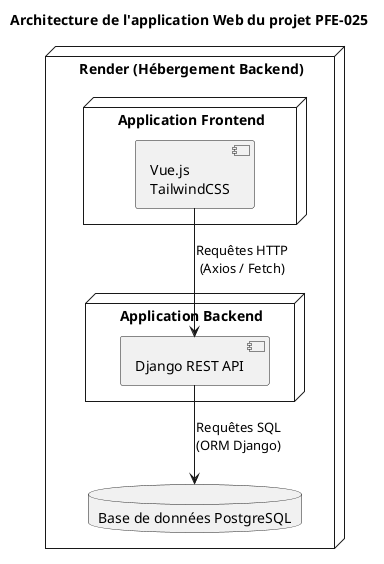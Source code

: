 @startuml
!define RECTANGLE class

title Architecture de l'application Web du projet PFE-025

node "Render (Hébergement Backend)" {
    node "Application Backend" as BE {
        component "Django REST API" as Django
    }
    node "Application Frontend" as FE {
        component "Vue.js\nTailwindCSS" as Vue
    }

    database "Base de données PostgreSQL" as DB
}

Vue --> Django : Requêtes HTTP\n(Axios / Fetch)
Django --> DB : Requêtes SQL\n(ORM Django)

@enduml
